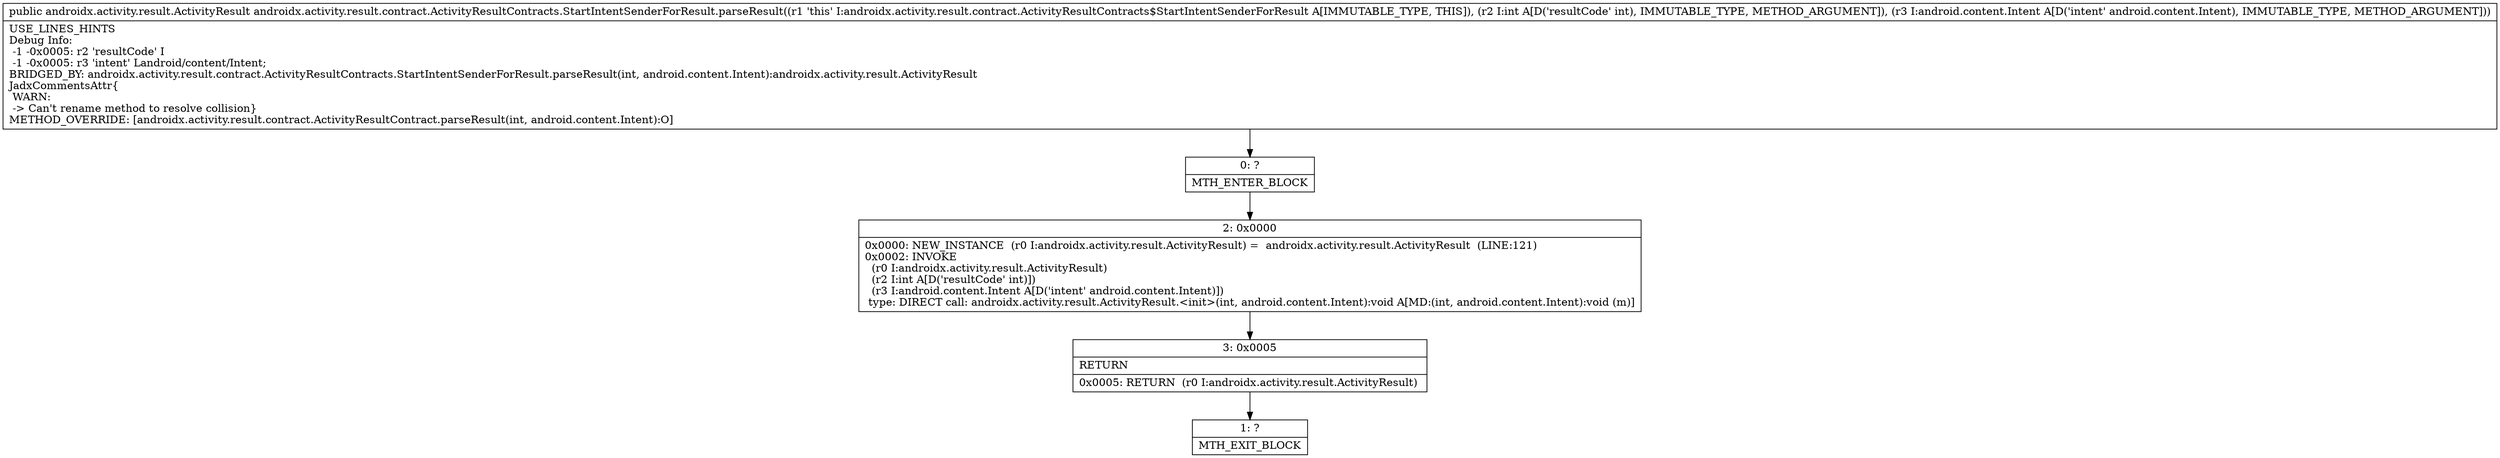 digraph "CFG forandroidx.activity.result.contract.ActivityResultContracts.StartIntentSenderForResult.parseResult(ILandroid\/content\/Intent;)Landroidx\/activity\/result\/ActivityResult;" {
Node_0 [shape=record,label="{0\:\ ?|MTH_ENTER_BLOCK\l}"];
Node_2 [shape=record,label="{2\:\ 0x0000|0x0000: NEW_INSTANCE  (r0 I:androidx.activity.result.ActivityResult) =  androidx.activity.result.ActivityResult  (LINE:121)\l0x0002: INVOKE  \l  (r0 I:androidx.activity.result.ActivityResult)\l  (r2 I:int A[D('resultCode' int)])\l  (r3 I:android.content.Intent A[D('intent' android.content.Intent)])\l type: DIRECT call: androidx.activity.result.ActivityResult.\<init\>(int, android.content.Intent):void A[MD:(int, android.content.Intent):void (m)]\l}"];
Node_3 [shape=record,label="{3\:\ 0x0005|RETURN\l|0x0005: RETURN  (r0 I:androidx.activity.result.ActivityResult) \l}"];
Node_1 [shape=record,label="{1\:\ ?|MTH_EXIT_BLOCK\l}"];
MethodNode[shape=record,label="{public androidx.activity.result.ActivityResult androidx.activity.result.contract.ActivityResultContracts.StartIntentSenderForResult.parseResult((r1 'this' I:androidx.activity.result.contract.ActivityResultContracts$StartIntentSenderForResult A[IMMUTABLE_TYPE, THIS]), (r2 I:int A[D('resultCode' int), IMMUTABLE_TYPE, METHOD_ARGUMENT]), (r3 I:android.content.Intent A[D('intent' android.content.Intent), IMMUTABLE_TYPE, METHOD_ARGUMENT]))  | USE_LINES_HINTS\lDebug Info:\l  \-1 \-0x0005: r2 'resultCode' I\l  \-1 \-0x0005: r3 'intent' Landroid\/content\/Intent;\lBRIDGED_BY: androidx.activity.result.contract.ActivityResultContracts.StartIntentSenderForResult.parseResult(int, android.content.Intent):androidx.activity.result.ActivityResult\lJadxCommentsAttr\{\l WARN: \l \-\> Can't rename method to resolve collision\}\lMETHOD_OVERRIDE: [androidx.activity.result.contract.ActivityResultContract.parseResult(int, android.content.Intent):O]\l}"];
MethodNode -> Node_0;Node_0 -> Node_2;
Node_2 -> Node_3;
Node_3 -> Node_1;
}

